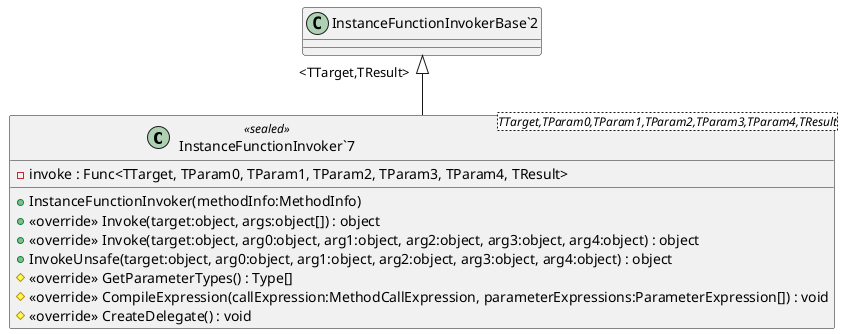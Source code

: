 @startuml
class "InstanceFunctionInvoker`7"<TTarget,TParam0,TParam1,TParam2,TParam3,TParam4,TResult> <<sealed>> {
    + InstanceFunctionInvoker(methodInfo:MethodInfo)
    - invoke : Func<TTarget, TParam0, TParam1, TParam2, TParam3, TParam4, TResult>
    + <<override>> Invoke(target:object, args:object[]) : object
    + <<override>> Invoke(target:object, arg0:object, arg1:object, arg2:object, arg3:object, arg4:object) : object
    + InvokeUnsafe(target:object, arg0:object, arg1:object, arg2:object, arg3:object, arg4:object) : object
    # <<override>> GetParameterTypes() : Type[]
    # <<override>> CompileExpression(callExpression:MethodCallExpression, parameterExpressions:ParameterExpression[]) : void
    # <<override>> CreateDelegate() : void
}
"InstanceFunctionInvokerBase`2" "<TTarget,TResult>" <|-- "InstanceFunctionInvoker`7"
@enduml
